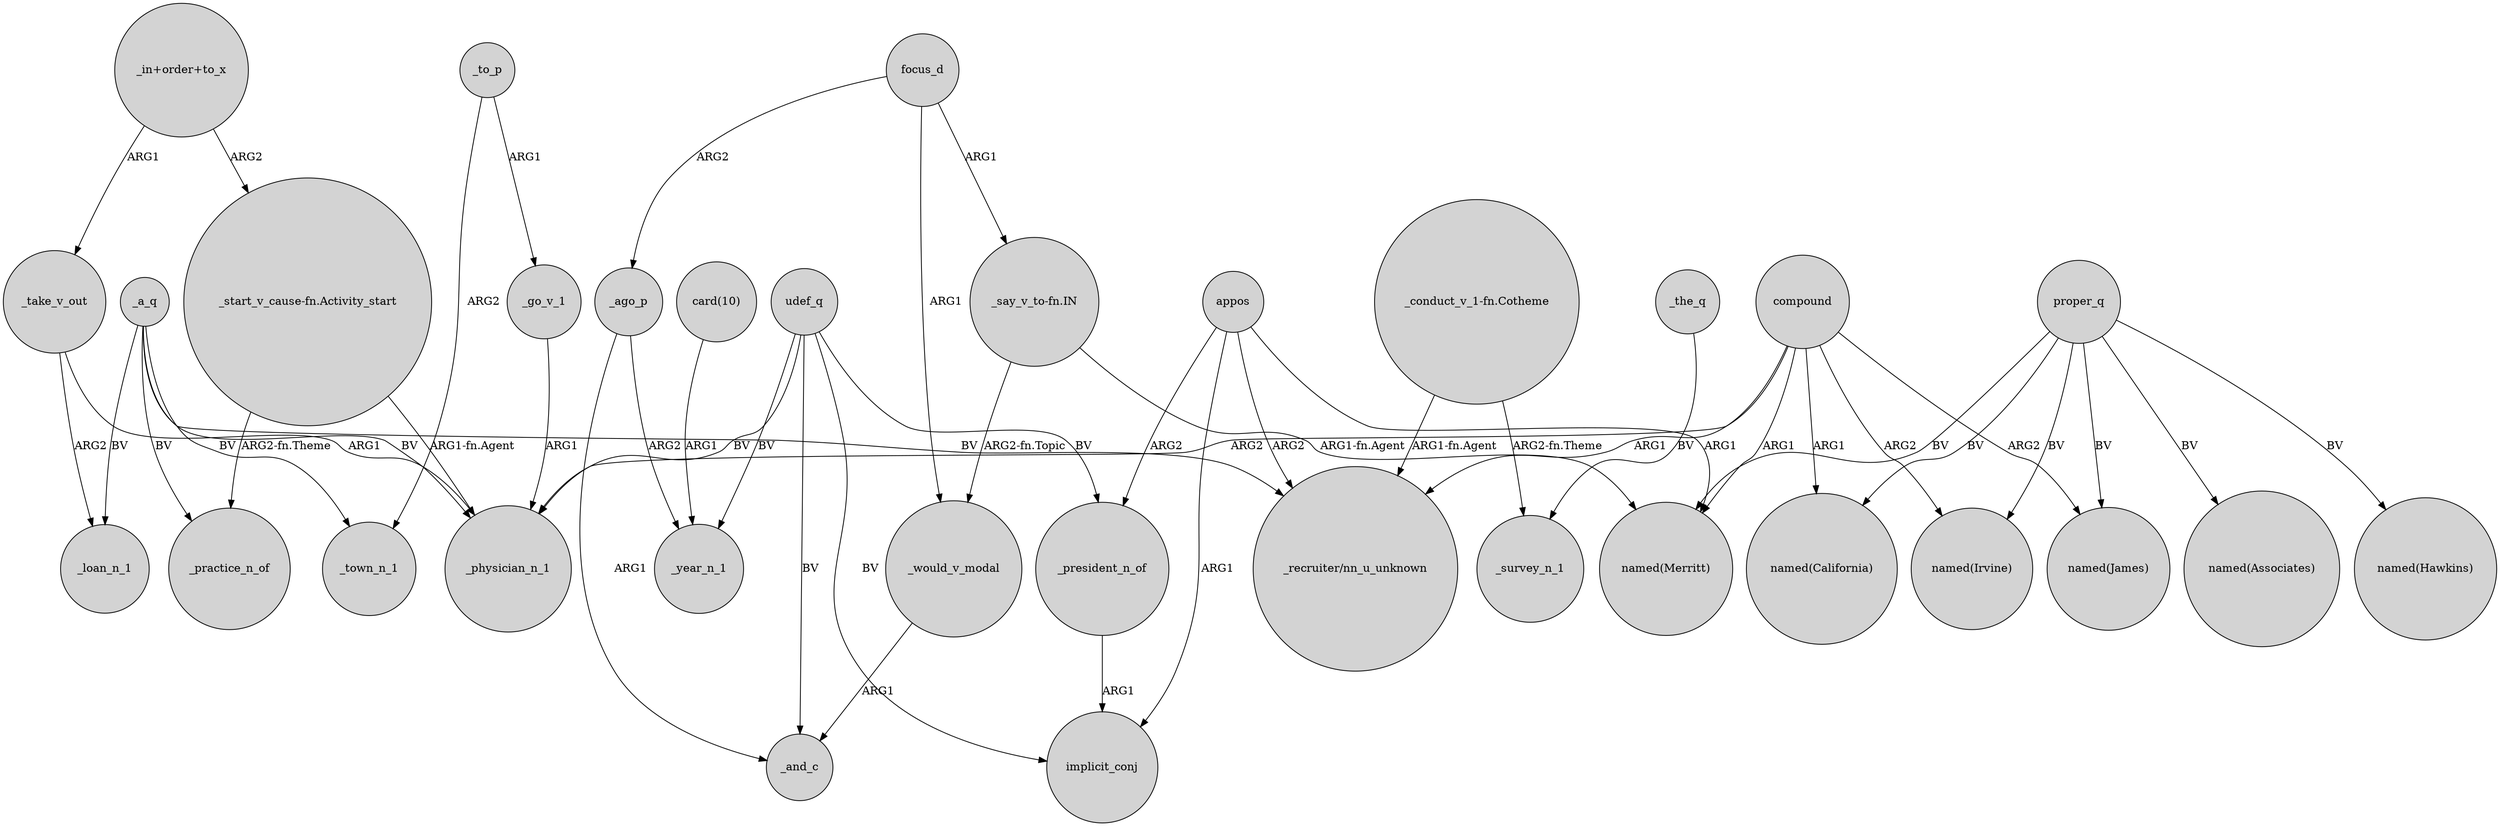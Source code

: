digraph {
	node [shape=circle style=filled]
	_a_q -> _loan_n_1 [label=BV]
	_ago_p -> _and_c [label=ARG1]
	"_say_v_to-fn.IN" -> _would_v_modal [label="ARG2-fn.Topic"]
	_would_v_modal -> _and_c [label=ARG1]
	_take_v_out -> _physician_n_1 [label=ARG1]
	"_start_v_cause-fn.Activity_start" -> _physician_n_1 [label="ARG1-fn.Agent"]
	proper_q -> "named(Hawkins)" [label=BV]
	"_say_v_to-fn.IN" -> "named(Merritt)" [label="ARG1-fn.Agent"]
	focus_d -> _would_v_modal [label=ARG1]
	appos -> implicit_conj [label=ARG1]
	compound -> "named(James)" [label=ARG2]
	"_conduct_v_1-fn.Cotheme" -> "_recruiter/nn_u_unknown" [label="ARG1-fn.Agent"]
	proper_q -> "named(California)" [label=BV]
	_a_q -> _town_n_1 [label=BV]
	_a_q -> _practice_n_of [label=BV]
	_a_q -> "_recruiter/nn_u_unknown" [label=BV]
	compound -> "named(Irvine)" [label=ARG2]
	"_in+order+to_x" -> _take_v_out [label=ARG1]
	udef_q -> implicit_conj [label=BV]
	udef_q -> _physician_n_1 [label=BV]
	compound -> _physician_n_1 [label=ARG2]
	"card(10)" -> _year_n_1 [label=ARG1]
	_a_q -> _physician_n_1 [label=BV]
	proper_q -> "named(Irvine)" [label=BV]
	_the_q -> _survey_n_1 [label=BV]
	appos -> _president_n_of [label=ARG2]
	_ago_p -> _year_n_1 [label=ARG2]
	appos -> "named(Merritt)" [label=ARG1]
	_take_v_out -> _loan_n_1 [label=ARG2]
	_go_v_1 -> _physician_n_1 [label=ARG1]
	_to_p -> _town_n_1 [label=ARG2]
	proper_q -> "named(Merritt)" [label=BV]
	compound -> "named(California)" [label=ARG1]
	udef_q -> _president_n_of [label=BV]
	"_in+order+to_x" -> "_start_v_cause-fn.Activity_start" [label=ARG2]
	_to_p -> _go_v_1 [label=ARG1]
	proper_q -> "named(James)" [label=BV]
	udef_q -> _year_n_1 [label=BV]
	focus_d -> _ago_p [label=ARG2]
	compound -> "_recruiter/nn_u_unknown" [label=ARG1]
	appos -> "_recruiter/nn_u_unknown" [label=ARG2]
	proper_q -> "named(Associates)" [label=BV]
	compound -> "named(Merritt)" [label=ARG1]
	_president_n_of -> implicit_conj [label=ARG1]
	udef_q -> _and_c [label=BV]
	"_conduct_v_1-fn.Cotheme" -> _survey_n_1 [label="ARG2-fn.Theme"]
	focus_d -> "_say_v_to-fn.IN" [label=ARG1]
	"_start_v_cause-fn.Activity_start" -> _practice_n_of [label="ARG2-fn.Theme"]
}
